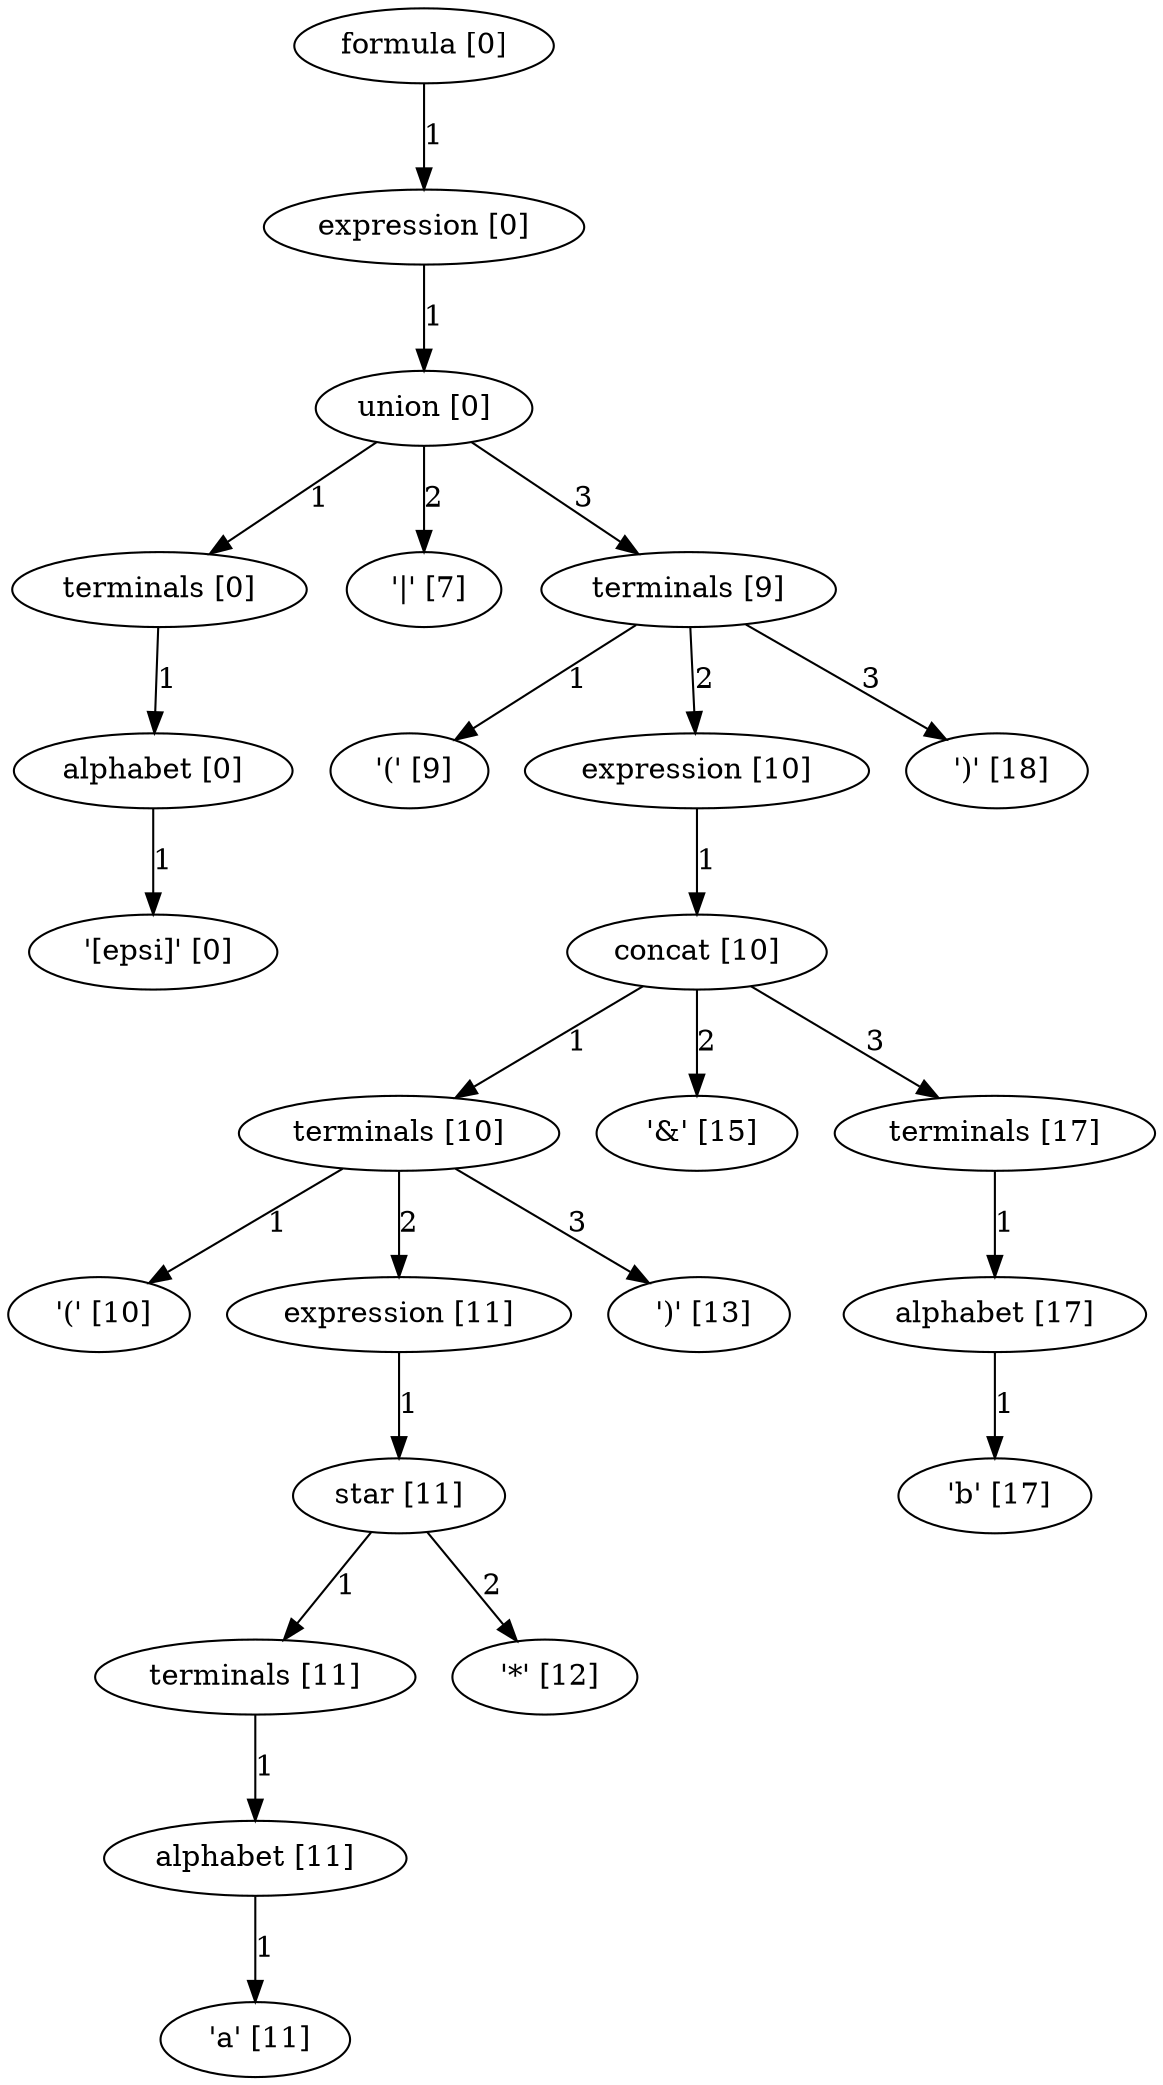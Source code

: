 digraph arpeggio_graph {
140515476327168 [label="formula [0]"];
140515476327168->140515476327312 [label="1"]

140515476327312 [label="expression [0]"];
140515476327312->140515460551456 [label="1"]

140515460551456 [label="union [0]"];
140515460551456->140515476327600 [label="1"]

140515476327600 [label="terminals [0]"];
140515476327600->140515476327456 [label="1"]

140515476327456 [label="alphabet [0]"];
140515476327456->140515460438808 [label="1"]

140515460438808 [label=" '[epsi]' [0]"];
140515460551456->140515460490856 [label="2"]

140515460490856 [label=" '|' [7]"];
140515460551456->140515460551312 [label="3"]

140515460551312 [label="terminals [9]"];
140515460551312->140515460490976 [label="1"]

140515460490976 [label=" '(' [9]"];
140515460551312->140515460551168 [label="2"]

140515460551168 [label="expression [10]"];
140515460551168->140515460551024 [label="1"]

140515460551024 [label="concat [10]"];
140515460551024->140515476328176 [label="1"]

140515476328176 [label="terminals [10]"];
140515476328176->140515460491096 [label="1"]

140515460491096 [label=" '(' [10]"];
140515476328176->140515476328032 [label="2"]

140515476328032 [label="expression [11]"];
140515476328032->140515476328320 [label="1"]

140515476328320 [label="star [11]"];
140515476328320->140515476327744 [label="1"]

140515476327744 [label="terminals [11]"];
140515476327744->140515476327888 [label="1"]

140515476327888 [label="alphabet [11]"];
140515476327888->140515460491216 [label="1"]

140515460491216 [label=" 'a' [11]"];
140515476328320->140515460491456 [label="2"]

140515460491456 [label=" '*' [12]"];
140515476328176->140515460491336 [label="3"]

140515460491336 [label=" ')' [13]"];
140515460551024->140515460491576 [label="2"]

140515460491576 [label=" '&' [15]"];
140515460551024->140515460550880 [label="3"]

140515460550880 [label="terminals [17]"];
140515460550880->140515460550736 [label="1"]

140515460550736 [label="alphabet [17]"];
140515460550736->140515460491696 [label="1"]

140515460491696 [label=" 'b' [17]"];
140515460551312->140515460491816 [label="3"]

140515460491816 [label=" ')' [18]"];
}